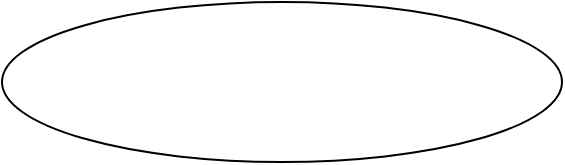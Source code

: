 <mxfile version="15.3.5" type="device"><diagram id="paB2RCrztWmiJ1xFetkZ" name="Page-1"><mxGraphModel dx="1038" dy="547" grid="1" gridSize="10" guides="1" tooltips="1" connect="1" arrows="1" fold="1" page="1" pageScale="1" pageWidth="827" pageHeight="1169" math="0" shadow="0"><root><mxCell id="0"/><mxCell id="1" parent="0"/><mxCell id="MXGuAIT-2yaZTL5qU_dZ-1" value="" style="ellipse;whiteSpace=wrap;html=1;hachureGap=4;pointerEvents=0;" vertex="1" parent="1"><mxGeometry x="260" y="30" width="280" height="80" as="geometry"/></mxCell></root></mxGraphModel></diagram></mxfile>